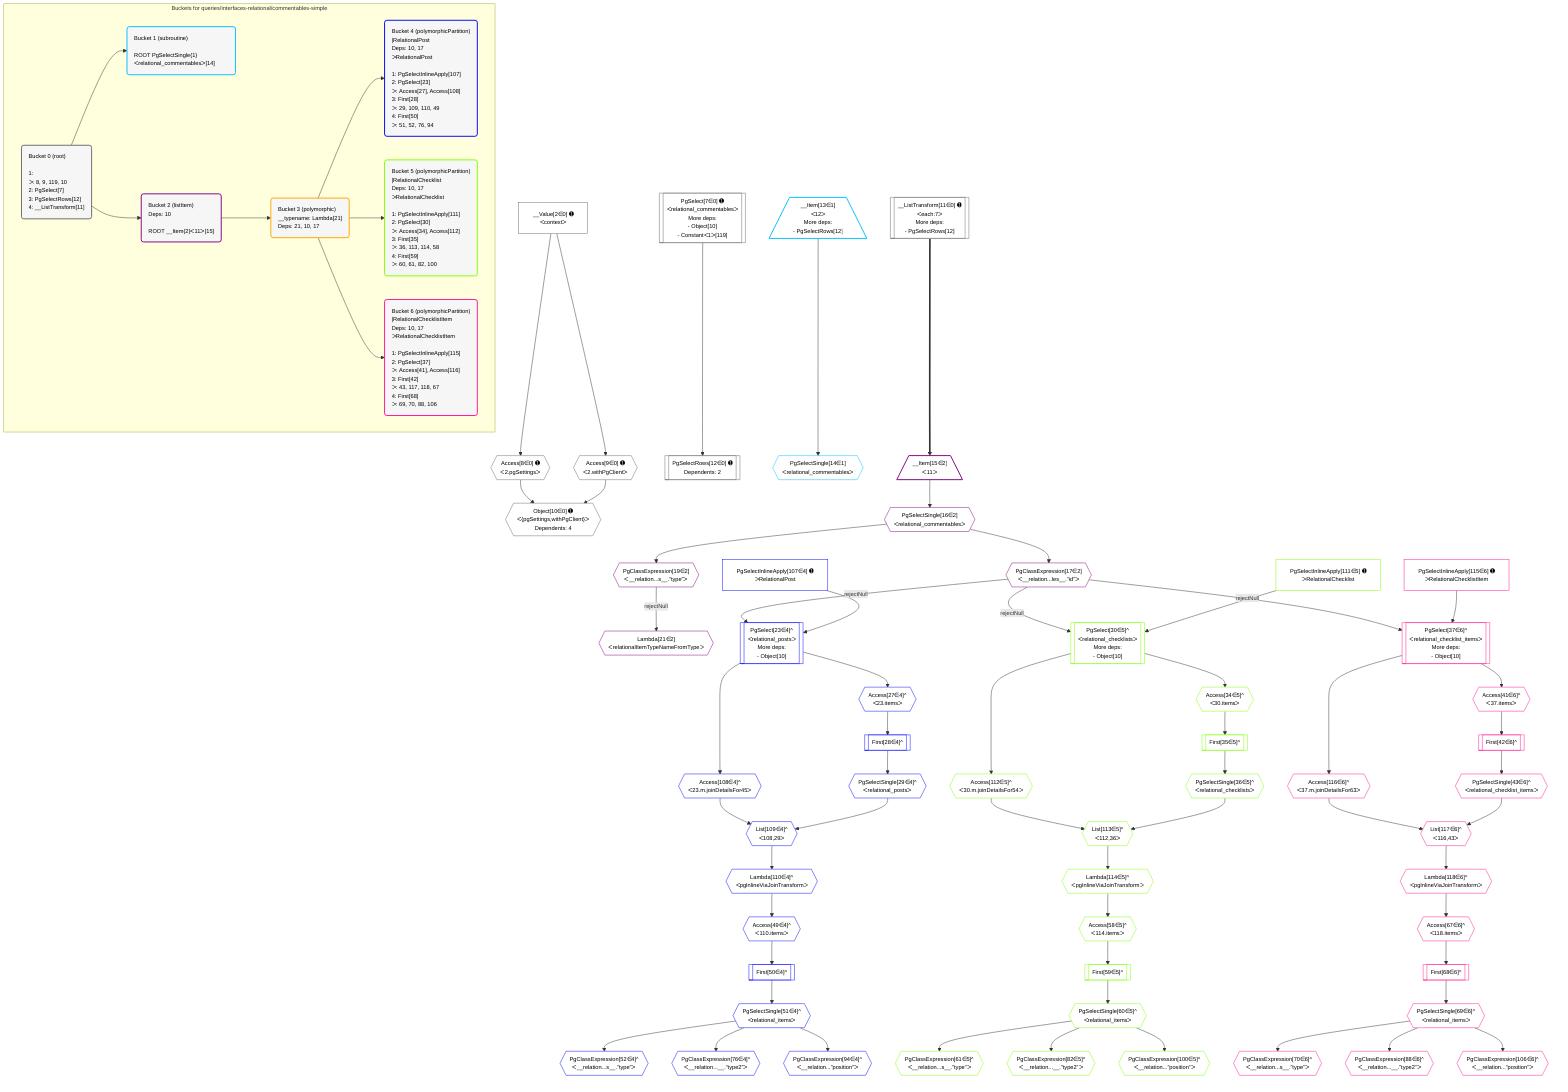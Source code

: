 %%{init: {'themeVariables': { 'fontSize': '12px'}}}%%
graph TD
    classDef path fill:#eee,stroke:#000,color:#000
    classDef plan fill:#fff,stroke-width:1px,color:#000
    classDef itemplan fill:#fff,stroke-width:2px,color:#000
    classDef unbatchedplan fill:#dff,stroke-width:1px,color:#000
    classDef sideeffectplan fill:#fcc,stroke-width:2px,color:#000
    classDef bucket fill:#f6f6f6,color:#000,stroke-width:2px,text-align:left

    subgraph "Buckets for queries/interfaces-relational/commentables-simple"
    Bucket0("Bucket 0 (root)<br /><br />1: <br />ᐳ: 8, 9, 119, 10<br />2: PgSelect[7]<br />3: PgSelectRows[12]<br />4: __ListTransform[11]"):::bucket
    Bucket1("Bucket 1 (subroutine)<br /><br />ROOT PgSelectSingle{1}ᐸrelational_commentablesᐳ[14]"):::bucket
    Bucket2("Bucket 2 (listItem)<br />Deps: 10<br /><br />ROOT __Item{2}ᐸ11ᐳ[15]"):::bucket
    Bucket3("Bucket 3 (polymorphic)<br />__typename: Lambda[21]<br />Deps: 21, 10, 17"):::bucket
    Bucket4("Bucket 4 (polymorphicPartition)<br />|RelationalPost<br />Deps: 10, 17<br />ᐳRelationalPost<br /><br />1: PgSelectInlineApply[107]<br />2: PgSelect[23]<br />ᐳ: Access[27], Access[108]<br />3: First[28]<br />ᐳ: 29, 109, 110, 49<br />4: First[50]<br />ᐳ: 51, 52, 76, 94"):::bucket
    Bucket5("Bucket 5 (polymorphicPartition)<br />|RelationalChecklist<br />Deps: 10, 17<br />ᐳRelationalChecklist<br /><br />1: PgSelectInlineApply[111]<br />2: PgSelect[30]<br />ᐳ: Access[34], Access[112]<br />3: First[35]<br />ᐳ: 36, 113, 114, 58<br />4: First[59]<br />ᐳ: 60, 61, 82, 100"):::bucket
    Bucket6("Bucket 6 (polymorphicPartition)<br />|RelationalChecklistItem<br />Deps: 10, 17<br />ᐳRelationalChecklistItem<br /><br />1: PgSelectInlineApply[115]<br />2: PgSelect[37]<br />ᐳ: Access[41], Access[116]<br />3: First[42]<br />ᐳ: 43, 117, 118, 67<br />4: First[68]<br />ᐳ: 69, 70, 88, 106"):::bucket
    end
    Bucket0 --> Bucket1 & Bucket2
    Bucket2 --> Bucket3
    Bucket3 --> Bucket4 & Bucket5 & Bucket6

    %% plan dependencies
    PgSelect7[["PgSelect[7∈0] ➊<br />ᐸrelational_commentablesᐳ<br />More deps:<br />- Object[10]<br />- Constantᐸ1ᐳ[119]"]]:::plan
    Object10{{"Object[10∈0] ➊<br />ᐸ{pgSettings,withPgClient}ᐳ<br />Dependents: 4"}}:::plan
    Access8{{"Access[8∈0] ➊<br />ᐸ2.pgSettingsᐳ"}}:::plan
    Access9{{"Access[9∈0] ➊<br />ᐸ2.withPgClientᐳ"}}:::plan
    Access8 & Access9 --> Object10
    __Value2["__Value[2∈0] ➊<br />ᐸcontextᐳ"]:::plan
    __Value2 --> Access8
    __Value2 --> Access9
    __ListTransform11[["__ListTransform[11∈0] ➊<br />ᐸeach:7ᐳ<br />More deps:<br />- PgSelectRows[12]"]]:::plan
    PgSelectRows12[["PgSelectRows[12∈0] ➊<br />Dependents: 2"]]:::plan
    PgSelect7 --> PgSelectRows12
    __Item13[/"__Item[13∈1]<br />ᐸ12ᐳ<br />More deps:<br />- PgSelectRows[12]"\]:::itemplan
    PgSelectSingle14{{"PgSelectSingle[14∈1]<br />ᐸrelational_commentablesᐳ"}}:::plan
    __Item13 --> PgSelectSingle14
    __Item15[/"__Item[15∈2]<br />ᐸ11ᐳ"\]:::itemplan
    __ListTransform11 ==> __Item15
    PgSelectSingle16{{"PgSelectSingle[16∈2]<br />ᐸrelational_commentablesᐳ"}}:::plan
    __Item15 --> PgSelectSingle16
    PgClassExpression17{{"PgClassExpression[17∈2]<br />ᐸ__relation...les__.”id”ᐳ"}}:::plan
    PgSelectSingle16 --> PgClassExpression17
    PgClassExpression19{{"PgClassExpression[19∈2]<br />ᐸ__relation...s__.”type”ᐳ"}}:::plan
    PgSelectSingle16 --> PgClassExpression19
    Lambda21{{"Lambda[21∈2]<br />ᐸrelationalItemTypeNameFromTypeᐳ"}}:::plan
    PgClassExpression19 -->|rejectNull| Lambda21
    PgSelect23[["PgSelect[23∈4]^<br />ᐸrelational_postsᐳ<br />More deps:<br />- Object[10]"]]:::plan
    PgSelectInlineApply107["PgSelectInlineApply[107∈4] ➊<br />ᐳRelationalPost"]:::plan
    PgClassExpression17 -->|rejectNull| PgSelect23
    PgSelectInlineApply107 --> PgSelect23
    List109{{"List[109∈4]^<br />ᐸ108,29ᐳ"}}:::plan
    Access108{{"Access[108∈4]^<br />ᐸ23.m.joinDetailsFor45ᐳ"}}:::plan
    PgSelectSingle29{{"PgSelectSingle[29∈4]^<br />ᐸrelational_postsᐳ"}}:::plan
    Access108 & PgSelectSingle29 --> List109
    Access27{{"Access[27∈4]^<br />ᐸ23.itemsᐳ"}}:::plan
    PgSelect23 --> Access27
    First28[["First[28∈4]^"]]:::plan
    Access27 --> First28
    First28 --> PgSelectSingle29
    Access49{{"Access[49∈4]^<br />ᐸ110.itemsᐳ"}}:::plan
    Lambda110{{"Lambda[110∈4]^<br />ᐸpgInlineViaJoinTransformᐳ"}}:::plan
    Lambda110 --> Access49
    First50[["First[50∈4]^"]]:::plan
    Access49 --> First50
    PgSelectSingle51{{"PgSelectSingle[51∈4]^<br />ᐸrelational_itemsᐳ"}}:::plan
    First50 --> PgSelectSingle51
    PgClassExpression52{{"PgClassExpression[52∈4]^<br />ᐸ__relation...s__.”type”ᐳ"}}:::plan
    PgSelectSingle51 --> PgClassExpression52
    PgClassExpression76{{"PgClassExpression[76∈4]^<br />ᐸ__relation...__.”type2”ᐳ"}}:::plan
    PgSelectSingle51 --> PgClassExpression76
    PgClassExpression94{{"PgClassExpression[94∈4]^<br />ᐸ__relation...”position”ᐳ"}}:::plan
    PgSelectSingle51 --> PgClassExpression94
    PgSelect23 --> Access108
    List109 --> Lambda110
    PgSelect30[["PgSelect[30∈5]^<br />ᐸrelational_checklistsᐳ<br />More deps:<br />- Object[10]"]]:::plan
    PgSelectInlineApply111["PgSelectInlineApply[111∈5] ➊<br />ᐳRelationalChecklist"]:::plan
    PgClassExpression17 -->|rejectNull| PgSelect30
    PgSelectInlineApply111 --> PgSelect30
    List113{{"List[113∈5]^<br />ᐸ112,36ᐳ"}}:::plan
    Access112{{"Access[112∈5]^<br />ᐸ30.m.joinDetailsFor54ᐳ"}}:::plan
    PgSelectSingle36{{"PgSelectSingle[36∈5]^<br />ᐸrelational_checklistsᐳ"}}:::plan
    Access112 & PgSelectSingle36 --> List113
    Access34{{"Access[34∈5]^<br />ᐸ30.itemsᐳ"}}:::plan
    PgSelect30 --> Access34
    First35[["First[35∈5]^"]]:::plan
    Access34 --> First35
    First35 --> PgSelectSingle36
    Access58{{"Access[58∈5]^<br />ᐸ114.itemsᐳ"}}:::plan
    Lambda114{{"Lambda[114∈5]^<br />ᐸpgInlineViaJoinTransformᐳ"}}:::plan
    Lambda114 --> Access58
    First59[["First[59∈5]^"]]:::plan
    Access58 --> First59
    PgSelectSingle60{{"PgSelectSingle[60∈5]^<br />ᐸrelational_itemsᐳ"}}:::plan
    First59 --> PgSelectSingle60
    PgClassExpression61{{"PgClassExpression[61∈5]^<br />ᐸ__relation...s__.”type”ᐳ"}}:::plan
    PgSelectSingle60 --> PgClassExpression61
    PgClassExpression82{{"PgClassExpression[82∈5]^<br />ᐸ__relation...__.”type2”ᐳ"}}:::plan
    PgSelectSingle60 --> PgClassExpression82
    PgClassExpression100{{"PgClassExpression[100∈5]^<br />ᐸ__relation...”position”ᐳ"}}:::plan
    PgSelectSingle60 --> PgClassExpression100
    PgSelect30 --> Access112
    List113 --> Lambda114
    PgSelect37[["PgSelect[37∈6]^<br />ᐸrelational_checklist_itemsᐳ<br />More deps:<br />- Object[10]"]]:::plan
    PgSelectInlineApply115["PgSelectInlineApply[115∈6] ➊<br />ᐳRelationalChecklistItem"]:::plan
    PgClassExpression17 -->|rejectNull| PgSelect37
    PgSelectInlineApply115 --> PgSelect37
    List117{{"List[117∈6]^<br />ᐸ116,43ᐳ"}}:::plan
    Access116{{"Access[116∈6]^<br />ᐸ37.m.joinDetailsFor63ᐳ"}}:::plan
    PgSelectSingle43{{"PgSelectSingle[43∈6]^<br />ᐸrelational_checklist_itemsᐳ"}}:::plan
    Access116 & PgSelectSingle43 --> List117
    Access41{{"Access[41∈6]^<br />ᐸ37.itemsᐳ"}}:::plan
    PgSelect37 --> Access41
    First42[["First[42∈6]^"]]:::plan
    Access41 --> First42
    First42 --> PgSelectSingle43
    Access67{{"Access[67∈6]^<br />ᐸ118.itemsᐳ"}}:::plan
    Lambda118{{"Lambda[118∈6]^<br />ᐸpgInlineViaJoinTransformᐳ"}}:::plan
    Lambda118 --> Access67
    First68[["First[68∈6]^"]]:::plan
    Access67 --> First68
    PgSelectSingle69{{"PgSelectSingle[69∈6]^<br />ᐸrelational_itemsᐳ"}}:::plan
    First68 --> PgSelectSingle69
    PgClassExpression70{{"PgClassExpression[70∈6]^<br />ᐸ__relation...s__.”type”ᐳ"}}:::plan
    PgSelectSingle69 --> PgClassExpression70
    PgClassExpression88{{"PgClassExpression[88∈6]^<br />ᐸ__relation...__.”type2”ᐳ"}}:::plan
    PgSelectSingle69 --> PgClassExpression88
    PgClassExpression106{{"PgClassExpression[106∈6]^<br />ᐸ__relation...”position”ᐳ"}}:::plan
    PgSelectSingle69 --> PgClassExpression106
    PgSelect37 --> Access116
    List117 --> Lambda118

    %% define steps
    classDef bucket0 stroke:#696969
    class Bucket0,__Value2,PgSelect7,Access8,Access9,Object10,__ListTransform11,PgSelectRows12 bucket0
    classDef bucket1 stroke:#00bfff
    class Bucket1,__Item13,PgSelectSingle14 bucket1
    classDef bucket2 stroke:#7f007f
    class Bucket2,__Item15,PgSelectSingle16,PgClassExpression17,PgClassExpression19,Lambda21 bucket2
    classDef bucket3 stroke:#ffa500
    class Bucket3 bucket3
    classDef bucket4 stroke:#0000ff
    class Bucket4,PgSelect23,Access27,First28,PgSelectSingle29,Access49,First50,PgSelectSingle51,PgClassExpression52,PgClassExpression76,PgClassExpression94,PgSelectInlineApply107,Access108,List109,Lambda110 bucket4
    classDef bucket5 stroke:#7fff00
    class Bucket5,PgSelect30,Access34,First35,PgSelectSingle36,Access58,First59,PgSelectSingle60,PgClassExpression61,PgClassExpression82,PgClassExpression100,PgSelectInlineApply111,Access112,List113,Lambda114 bucket5
    classDef bucket6 stroke:#ff1493
    class Bucket6,PgSelect37,Access41,First42,PgSelectSingle43,Access67,First68,PgSelectSingle69,PgClassExpression70,PgClassExpression88,PgClassExpression106,PgSelectInlineApply115,Access116,List117,Lambda118 bucket6